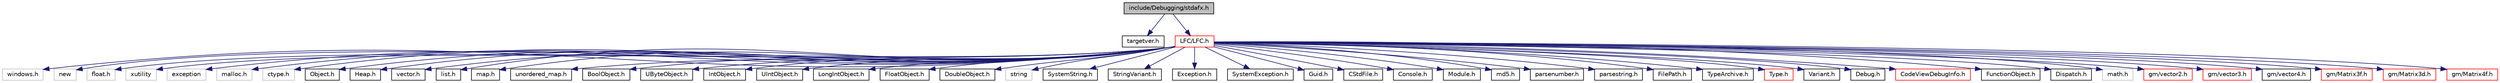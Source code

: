 digraph G
{
  edge [fontname="Helvetica",fontsize="10",labelfontname="Helvetica",labelfontsize="10"];
  node [fontname="Helvetica",fontsize="10",shape=record];
  Node1 [label="include/Debugging/stdafx.h",height=0.2,width=0.4,color="black", fillcolor="grey75", style="filled" fontcolor="black"];
  Node1 -> Node2 [color="midnightblue",fontsize="10",style="solid",fontname="Helvetica"];
  Node2 [label="targetver.h",height=0.2,width=0.4,color="black", fillcolor="white", style="filled",URL="$_debugging_2targetver_8h.html"];
  Node1 -> Node3 [color="midnightblue",fontsize="10",style="solid",fontname="Helvetica"];
  Node3 [label="LFC/LFC.h",height=0.2,width=0.4,color="red", fillcolor="white", style="filled",URL="$_l_f_c_8h.html"];
  Node3 -> Node4 [color="midnightblue",fontsize="10",style="solid",fontname="Helvetica"];
  Node4 [label="windows.h",height=0.2,width=0.4,color="grey75", fillcolor="white", style="filled"];
  Node3 -> Node5 [color="midnightblue",fontsize="10",style="solid",fontname="Helvetica"];
  Node5 [label="new",height=0.2,width=0.4,color="grey75", fillcolor="white", style="filled"];
  Node3 -> Node6 [color="midnightblue",fontsize="10",style="solid",fontname="Helvetica"];
  Node6 [label="float.h",height=0.2,width=0.4,color="grey75", fillcolor="white", style="filled"];
  Node3 -> Node7 [color="midnightblue",fontsize="10",style="solid",fontname="Helvetica"];
  Node7 [label="xutility",height=0.2,width=0.4,color="grey75", fillcolor="white", style="filled"];
  Node3 -> Node8 [color="midnightblue",fontsize="10",style="solid",fontname="Helvetica"];
  Node8 [label="exception",height=0.2,width=0.4,color="grey75", fillcolor="white", style="filled"];
  Node3 -> Node9 [color="midnightblue",fontsize="10",style="solid",fontname="Helvetica"];
  Node9 [label="malloc.h",height=0.2,width=0.4,color="grey75", fillcolor="white", style="filled"];
  Node3 -> Node10 [color="midnightblue",fontsize="10",style="solid",fontname="Helvetica"];
  Node10 [label="ctype.h",height=0.2,width=0.4,color="grey75", fillcolor="white", style="filled"];
  Node3 -> Node11 [color="midnightblue",fontsize="10",style="solid",fontname="Helvetica"];
  Node11 [label="Object.h",height=0.2,width=0.4,color="black", fillcolor="white", style="filled",URL="$_object_8h.html"];
  Node3 -> Node12 [color="midnightblue",fontsize="10",style="solid",fontname="Helvetica"];
  Node12 [label="Heap.h",height=0.2,width=0.4,color="black", fillcolor="white", style="filled",URL="$_heap_8h.html"];
  Node3 -> Node13 [color="midnightblue",fontsize="10",style="solid",fontname="Helvetica"];
  Node13 [label="vector.h",height=0.2,width=0.4,color="black", fillcolor="white", style="filled",URL="$vector_8h.html"];
  Node3 -> Node14 [color="midnightblue",fontsize="10",style="solid",fontname="Helvetica"];
  Node14 [label="list.h",height=0.2,width=0.4,color="black", fillcolor="white", style="filled",URL="$list_8h.html"];
  Node3 -> Node15 [color="midnightblue",fontsize="10",style="solid",fontname="Helvetica"];
  Node15 [label="map.h",height=0.2,width=0.4,color="black", fillcolor="white", style="filled",URL="$map_8h.html"];
  Node3 -> Node16 [color="midnightblue",fontsize="10",style="solid",fontname="Helvetica"];
  Node16 [label="unordered_map.h",height=0.2,width=0.4,color="black", fillcolor="white", style="filled",URL="$unordered__map_8h.html"];
  Node3 -> Node17 [color="midnightblue",fontsize="10",style="solid",fontname="Helvetica"];
  Node17 [label="BoolObject.h",height=0.2,width=0.4,color="black", fillcolor="white", style="filled",URL="$_bool_object_8h.html"];
  Node3 -> Node18 [color="midnightblue",fontsize="10",style="solid",fontname="Helvetica"];
  Node18 [label="UByteObject.h",height=0.2,width=0.4,color="black", fillcolor="white", style="filled",URL="$_u_byte_object_8h.html"];
  Node3 -> Node19 [color="midnightblue",fontsize="10",style="solid",fontname="Helvetica"];
  Node19 [label="IntObject.h",height=0.2,width=0.4,color="black", fillcolor="white", style="filled",URL="$_int_object_8h.html"];
  Node3 -> Node20 [color="midnightblue",fontsize="10",style="solid",fontname="Helvetica"];
  Node20 [label="UIntObject.h",height=0.2,width=0.4,color="black", fillcolor="white", style="filled",URL="$_u_int_object_8h.html"];
  Node3 -> Node21 [color="midnightblue",fontsize="10",style="solid",fontname="Helvetica"];
  Node21 [label="LongIntObject.h",height=0.2,width=0.4,color="black", fillcolor="white", style="filled",URL="$_long_int_object_8h.html"];
  Node3 -> Node22 [color="midnightblue",fontsize="10",style="solid",fontname="Helvetica"];
  Node22 [label="FloatObject.h",height=0.2,width=0.4,color="black", fillcolor="white", style="filled",URL="$_float_object_8h.html"];
  Node3 -> Node23 [color="midnightblue",fontsize="10",style="solid",fontname="Helvetica"];
  Node23 [label="DoubleObject.h",height=0.2,width=0.4,color="black", fillcolor="white", style="filled",URL="$_double_object_8h.html"];
  Node3 -> Node24 [color="midnightblue",fontsize="10",style="solid",fontname="Helvetica"];
  Node24 [label="string",height=0.2,width=0.4,color="grey75", fillcolor="white", style="filled"];
  Node3 -> Node25 [color="midnightblue",fontsize="10",style="solid",fontname="Helvetica"];
  Node25 [label="SystemString.h",height=0.2,width=0.4,color="black", fillcolor="white", style="filled",URL="$_system_string_8h.html"];
  Node3 -> Node26 [color="midnightblue",fontsize="10",style="solid",fontname="Helvetica"];
  Node26 [label="StringVariant.h",height=0.2,width=0.4,color="black", fillcolor="white", style="filled",URL="$_string_variant_8h.html"];
  Node3 -> Node27 [color="midnightblue",fontsize="10",style="solid",fontname="Helvetica"];
  Node27 [label="Exception.h",height=0.2,width=0.4,color="black", fillcolor="white", style="filled",URL="$_exception_8h.html"];
  Node3 -> Node28 [color="midnightblue",fontsize="10",style="solid",fontname="Helvetica"];
  Node28 [label="SystemException.h",height=0.2,width=0.4,color="black", fillcolor="white", style="filled",URL="$_system_exception_8h.html"];
  Node3 -> Node29 [color="midnightblue",fontsize="10",style="solid",fontname="Helvetica"];
  Node29 [label="Guid.h",height=0.2,width=0.4,color="black", fillcolor="white", style="filled",URL="$_guid_8h.html"];
  Node3 -> Node30 [color="midnightblue",fontsize="10",style="solid",fontname="Helvetica"];
  Node30 [label="CStdFile.h",height=0.2,width=0.4,color="black", fillcolor="white", style="filled",URL="$_c_std_file_8h.html"];
  Node3 -> Node31 [color="midnightblue",fontsize="10",style="solid",fontname="Helvetica"];
  Node31 [label="Console.h",height=0.2,width=0.4,color="black", fillcolor="white", style="filled",URL="$_console_8h.html"];
  Node3 -> Node32 [color="midnightblue",fontsize="10",style="solid",fontname="Helvetica"];
  Node32 [label="Module.h",height=0.2,width=0.4,color="black", fillcolor="white", style="filled",URL="$_module_8h.html"];
  Node3 -> Node33 [color="midnightblue",fontsize="10",style="solid",fontname="Helvetica"];
  Node33 [label="md5.h",height=0.2,width=0.4,color="black", fillcolor="white", style="filled",URL="$md5_8h.html"];
  Node3 -> Node34 [color="midnightblue",fontsize="10",style="solid",fontname="Helvetica"];
  Node34 [label="parsenumber.h",height=0.2,width=0.4,color="black", fillcolor="white", style="filled",URL="$parsenumber_8h.html"];
  Node3 -> Node35 [color="midnightblue",fontsize="10",style="solid",fontname="Helvetica"];
  Node35 [label="parsestring.h",height=0.2,width=0.4,color="black", fillcolor="white", style="filled",URL="$parsestring_8h.html"];
  Node3 -> Node36 [color="midnightblue",fontsize="10",style="solid",fontname="Helvetica"];
  Node36 [label="FilePath.h",height=0.2,width=0.4,color="black", fillcolor="white", style="filled",URL="$_file_path_8h.html"];
  Node3 -> Node37 [color="midnightblue",fontsize="10",style="solid",fontname="Helvetica"];
  Node37 [label="TypeArchive.h",height=0.2,width=0.4,color="black", fillcolor="white", style="filled",URL="$_type_archive_8h.html"];
  Node3 -> Node38 [color="midnightblue",fontsize="10",style="solid",fontname="Helvetica"];
  Node38 [label="Type.h",height=0.2,width=0.4,color="red", fillcolor="white", style="filled",URL="$_type_8h.html"];
  Node3 -> Node39 [color="midnightblue",fontsize="10",style="solid",fontname="Helvetica"];
  Node39 [label="Variant.h",height=0.2,width=0.4,color="black", fillcolor="white", style="filled",URL="$_variant_8h.html"];
  Node3 -> Node40 [color="midnightblue",fontsize="10",style="solid",fontname="Helvetica"];
  Node40 [label="Debug.h",height=0.2,width=0.4,color="black", fillcolor="white", style="filled",URL="$_debug_8h.html"];
  Node3 -> Node41 [color="midnightblue",fontsize="10",style="solid",fontname="Helvetica"];
  Node41 [label="CodeViewDebugInfo.h",height=0.2,width=0.4,color="red", fillcolor="white", style="filled",URL="$_code_view_debug_info_8h.html"];
  Node3 -> Node42 [color="midnightblue",fontsize="10",style="solid",fontname="Helvetica"];
  Node42 [label="FunctionObject.h",height=0.2,width=0.4,color="black", fillcolor="white", style="filled",URL="$_function_object_8h.html"];
  Node3 -> Node43 [color="midnightblue",fontsize="10",style="solid",fontname="Helvetica"];
  Node43 [label="Dispatch.h",height=0.2,width=0.4,color="black", fillcolor="white", style="filled",URL="$_dispatch_8h.html"];
  Node3 -> Node44 [color="midnightblue",fontsize="10",style="solid",fontname="Helvetica"];
  Node44 [label="math.h",height=0.2,width=0.4,color="grey75", fillcolor="white", style="filled"];
  Node3 -> Node45 [color="midnightblue",fontsize="10",style="solid",fontname="Helvetica"];
  Node45 [label="gm/vector2.h",height=0.2,width=0.4,color="red", fillcolor="white", style="filled",URL="$vector2_8h.html"];
  Node3 -> Node46 [color="midnightblue",fontsize="10",style="solid",fontname="Helvetica"];
  Node46 [label="gm/vector3.h",height=0.2,width=0.4,color="red", fillcolor="white", style="filled",URL="$vector3_8h.html"];
  Node3 -> Node47 [color="midnightblue",fontsize="10",style="solid",fontname="Helvetica"];
  Node47 [label="gm/vector4.h",height=0.2,width=0.4,color="black", fillcolor="white", style="filled",URL="$vector4_8h.html"];
  Node3 -> Node48 [color="midnightblue",fontsize="10",style="solid",fontname="Helvetica"];
  Node48 [label="gm/Matrix3f.h",height=0.2,width=0.4,color="red", fillcolor="white", style="filled",URL="$_matrix3f_8h.html"];
  Node3 -> Node49 [color="midnightblue",fontsize="10",style="solid",fontname="Helvetica"];
  Node49 [label="gm/Matrix3d.h",height=0.2,width=0.4,color="red", fillcolor="white", style="filled",URL="$_matrix3d_8h.html"];
  Node3 -> Node50 [color="midnightblue",fontsize="10",style="solid",fontname="Helvetica"];
  Node50 [label="gm/Matrix4f.h",height=0.2,width=0.4,color="red", fillcolor="white", style="filled",URL="$_matrix4f_8h.html"];
}
